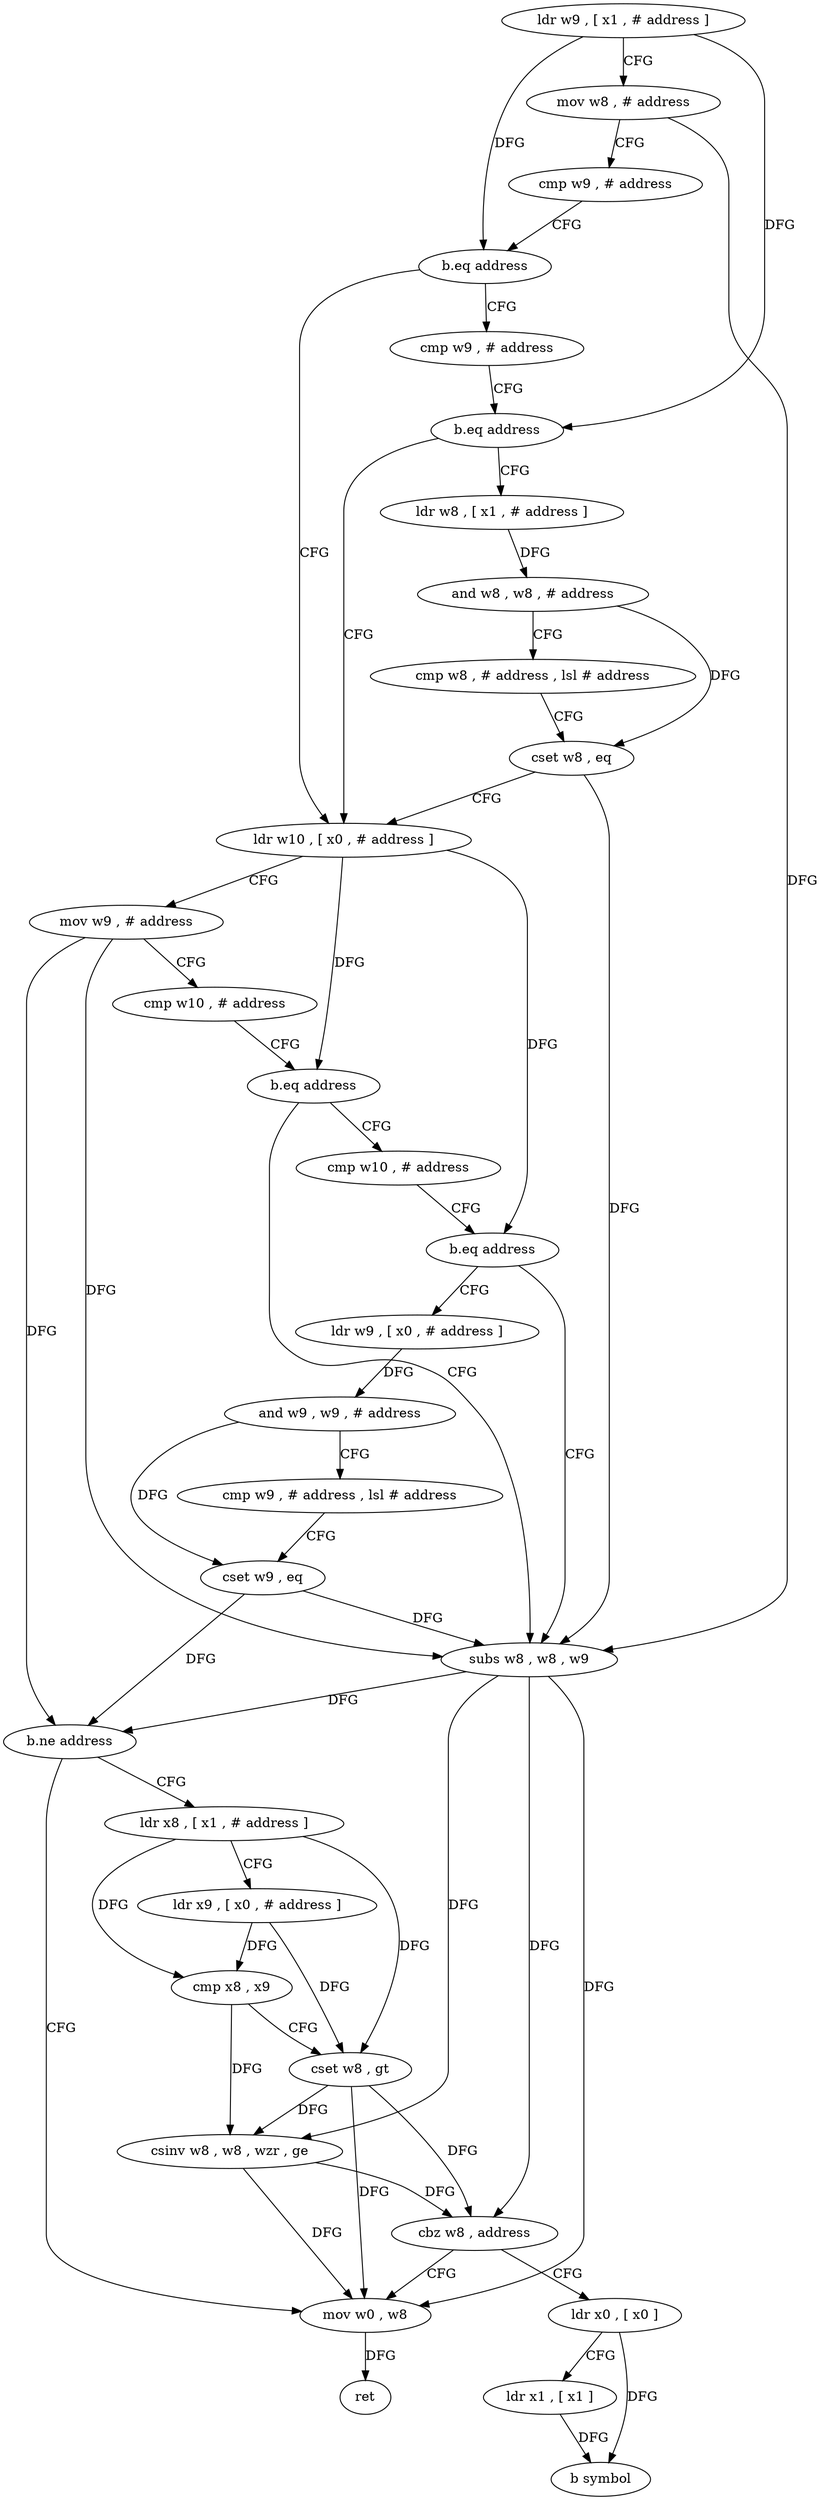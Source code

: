 digraph "func" {
"4234784" [label = "ldr w9 , [ x1 , # address ]" ]
"4234788" [label = "mov w8 , # address" ]
"4234792" [label = "cmp w9 , # address" ]
"4234796" [label = "b.eq address" ]
"4234824" [label = "ldr w10 , [ x0 , # address ]" ]
"4234800" [label = "cmp w9 , # address" ]
"4234828" [label = "mov w9 , # address" ]
"4234832" [label = "cmp w10 , # address" ]
"4234836" [label = "b.eq address" ]
"4234864" [label = "subs w8 , w8 , w9" ]
"4234840" [label = "cmp w10 , # address" ]
"4234804" [label = "b.eq address" ]
"4234808" [label = "ldr w8 , [ x1 , # address ]" ]
"4234868" [label = "b.ne address" ]
"4234896" [label = "mov w0 , w8" ]
"4234872" [label = "ldr x8 , [ x1 , # address ]" ]
"4234844" [label = "b.eq address" ]
"4234848" [label = "ldr w9 , [ x0 , # address ]" ]
"4234812" [label = "and w8 , w8 , # address" ]
"4234816" [label = "cmp w8 , # address , lsl # address" ]
"4234820" [label = "cset w8 , eq" ]
"4234900" [label = "ret" ]
"4234876" [label = "ldr x9 , [ x0 , # address ]" ]
"4234880" [label = "cmp x8 , x9" ]
"4234884" [label = "cset w8 , gt" ]
"4234888" [label = "csinv w8 , w8 , wzr , ge" ]
"4234892" [label = "cbz w8 , address" ]
"4234904" [label = "ldr x0 , [ x0 ]" ]
"4234852" [label = "and w9 , w9 , # address" ]
"4234856" [label = "cmp w9 , # address , lsl # address" ]
"4234860" [label = "cset w9 , eq" ]
"4234908" [label = "ldr x1 , [ x1 ]" ]
"4234912" [label = "b symbol" ]
"4234784" -> "4234788" [ label = "CFG" ]
"4234784" -> "4234796" [ label = "DFG" ]
"4234784" -> "4234804" [ label = "DFG" ]
"4234788" -> "4234792" [ label = "CFG" ]
"4234788" -> "4234864" [ label = "DFG" ]
"4234792" -> "4234796" [ label = "CFG" ]
"4234796" -> "4234824" [ label = "CFG" ]
"4234796" -> "4234800" [ label = "CFG" ]
"4234824" -> "4234828" [ label = "CFG" ]
"4234824" -> "4234836" [ label = "DFG" ]
"4234824" -> "4234844" [ label = "DFG" ]
"4234800" -> "4234804" [ label = "CFG" ]
"4234828" -> "4234832" [ label = "CFG" ]
"4234828" -> "4234864" [ label = "DFG" ]
"4234828" -> "4234868" [ label = "DFG" ]
"4234832" -> "4234836" [ label = "CFG" ]
"4234836" -> "4234864" [ label = "CFG" ]
"4234836" -> "4234840" [ label = "CFG" ]
"4234864" -> "4234868" [ label = "DFG" ]
"4234864" -> "4234896" [ label = "DFG" ]
"4234864" -> "4234888" [ label = "DFG" ]
"4234864" -> "4234892" [ label = "DFG" ]
"4234840" -> "4234844" [ label = "CFG" ]
"4234804" -> "4234824" [ label = "CFG" ]
"4234804" -> "4234808" [ label = "CFG" ]
"4234808" -> "4234812" [ label = "DFG" ]
"4234868" -> "4234896" [ label = "CFG" ]
"4234868" -> "4234872" [ label = "CFG" ]
"4234896" -> "4234900" [ label = "DFG" ]
"4234872" -> "4234876" [ label = "CFG" ]
"4234872" -> "4234880" [ label = "DFG" ]
"4234872" -> "4234884" [ label = "DFG" ]
"4234844" -> "4234864" [ label = "CFG" ]
"4234844" -> "4234848" [ label = "CFG" ]
"4234848" -> "4234852" [ label = "DFG" ]
"4234812" -> "4234816" [ label = "CFG" ]
"4234812" -> "4234820" [ label = "DFG" ]
"4234816" -> "4234820" [ label = "CFG" ]
"4234820" -> "4234824" [ label = "CFG" ]
"4234820" -> "4234864" [ label = "DFG" ]
"4234876" -> "4234880" [ label = "DFG" ]
"4234876" -> "4234884" [ label = "DFG" ]
"4234880" -> "4234884" [ label = "CFG" ]
"4234880" -> "4234888" [ label = "DFG" ]
"4234884" -> "4234888" [ label = "DFG" ]
"4234884" -> "4234896" [ label = "DFG" ]
"4234884" -> "4234892" [ label = "DFG" ]
"4234888" -> "4234892" [ label = "DFG" ]
"4234888" -> "4234896" [ label = "DFG" ]
"4234892" -> "4234904" [ label = "CFG" ]
"4234892" -> "4234896" [ label = "CFG" ]
"4234904" -> "4234908" [ label = "CFG" ]
"4234904" -> "4234912" [ label = "DFG" ]
"4234852" -> "4234856" [ label = "CFG" ]
"4234852" -> "4234860" [ label = "DFG" ]
"4234856" -> "4234860" [ label = "CFG" ]
"4234860" -> "4234864" [ label = "DFG" ]
"4234860" -> "4234868" [ label = "DFG" ]
"4234908" -> "4234912" [ label = "DFG" ]
}
